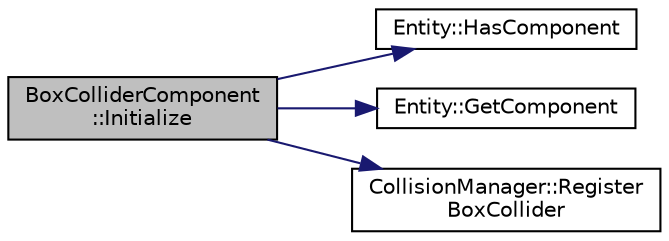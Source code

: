 digraph "BoxColliderComponent::Initialize"
{
  edge [fontname="Helvetica",fontsize="10",labelfontname="Helvetica",labelfontsize="10"];
  node [fontname="Helvetica",fontsize="10",shape=record];
  rankdir="LR";
  Node1 [label="BoxColliderComponent\l::Initialize",height=0.2,width=0.4,color="black", fillcolor="grey75", style="filled", fontcolor="black"];
  Node1 -> Node2 [color="midnightblue",fontsize="10",style="solid",fontname="Helvetica"];
  Node2 [label="Entity::HasComponent",height=0.2,width=0.4,color="black", fillcolor="white", style="filled",URL="$class_entity.html#a7dbc19f41030f577ec538c082d1470a8"];
  Node1 -> Node3 [color="midnightblue",fontsize="10",style="solid",fontname="Helvetica"];
  Node3 [label="Entity::GetComponent",height=0.2,width=0.4,color="black", fillcolor="white", style="filled",URL="$class_entity.html#a0084a74b2e2a363e4d3224d1877b9cf3"];
  Node1 -> Node4 [color="midnightblue",fontsize="10",style="solid",fontname="Helvetica"];
  Node4 [label="CollisionManager::Register\lBoxCollider",height=0.2,width=0.4,color="black", fillcolor="white", style="filled",URL="$class_collision_manager.html#ad9a0b0461c116c6dd78fd12b6ba3d274"];
}
